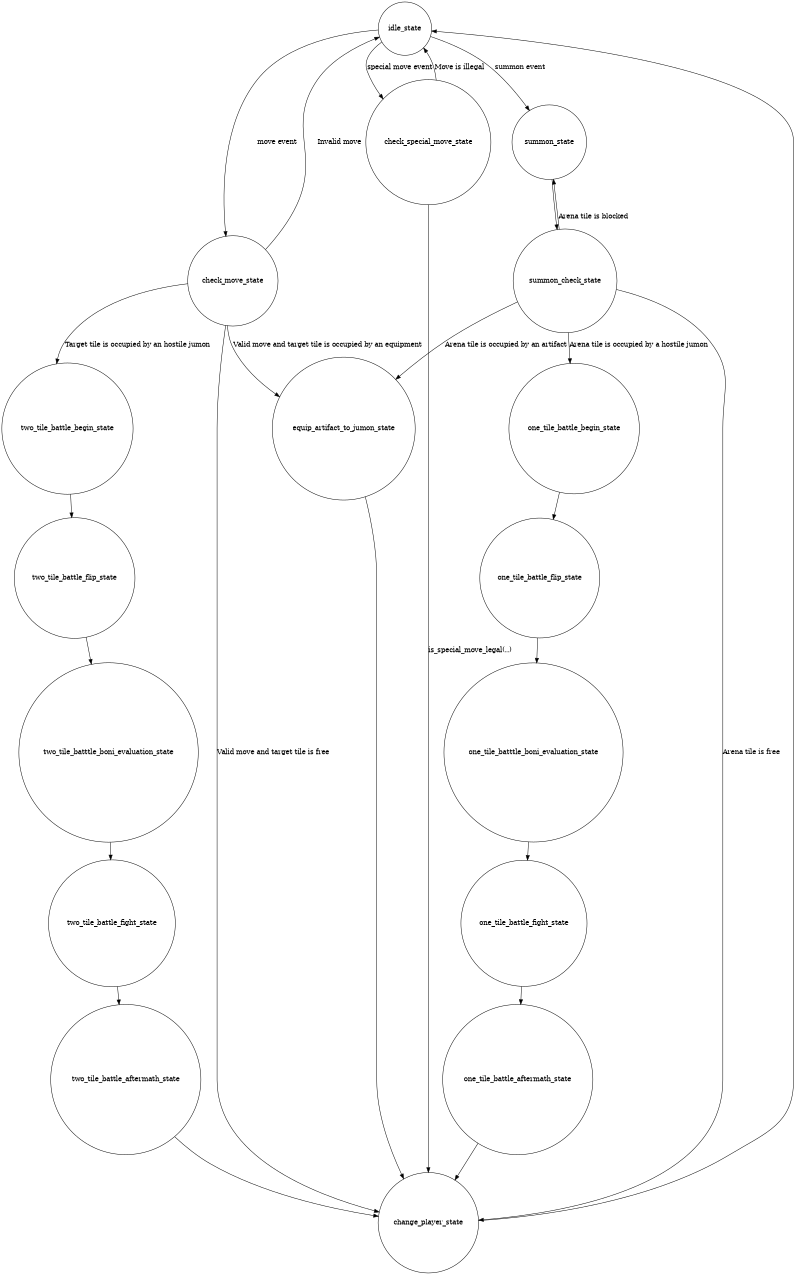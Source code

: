 digraph AkugaFSM {
	size="8.5"
	node [shape = circle]
	// Declare every existing state within the fsm
	idle_state
	summon_state
	check_move_state
	check_special_move_state
	summon_check_state
	change_player_state
	one_tile_battle_begin_state
	one_tile_battle_flip_state
	one_tile_batttle_boni_evaluation_state
	one_tile_battle_fight_state
	one_tile_battle_aftermath_state
	two_tile_battle_begin_state
	two_tile_battle_flip_state
	two_tile_batttle_boni_evaluation_state
	two_tile_battle_fight_state
	two_tile_battle_aftermath_state
	equip_artifact_to_jumon_state

	// Change player state
	change_player_state -> idle_state

	// Idle state
	idle_state -> summon_state [label="summon event"];
	idle_state -> check_move_state [label="move event"];
	idle_state -> check_special_move_state [label="special move event"];

	// Summon State
	summon_state -> summon_check_state
	
	// Summon check state
	summon_check_state -> change_player_state[label="Arena tile is free"]
	summon_check_state -> summon_state[label="Arena tile is blocked"]
	summon_check_state -> one_tile_battle_begin_state[label="Arena tile is occupied by a hostile jumon"]
	summon_check_state -> equip_artifact_to_jumon_state[label="Arena tile is occupied by an artifact"]

	// Check move state
	check_move_state -> idle_state[label="Invalid move"]
	check_move_state -> change_player_state[label="Valid move and target tile is free"]
	check_move_state -> two_tile_battle_begin_state[label="Target tile is occupied by an hostile jumon"]
	check_move_state -> equip_artifact_to_jumon_state[label="Valid move and target tile is occupied by an equipment"]

	// Check special move state
	check_special_move_state -> change_player_state[label="is_special_move_legal(..)"]
	check_special_move_state -> idle_state[label="Move is illegal"]

	// One tile battle states
	one_tile_battle_begin_state -> one_tile_battle_flip_state
	one_tile_battle_flip_state -> one_tile_batttle_boni_evaluation_state
	one_tile_batttle_boni_evaluation_state -> one_tile_battle_fight_state
	one_tile_battle_fight_state -> one_tile_battle_aftermath_state
	one_tile_battle_aftermath_state -> change_player_state

	// One tile battle states
	two_tile_battle_begin_state -> two_tile_battle_flip_state
	two_tile_battle_flip_state -> two_tile_batttle_boni_evaluation_state
	two_tile_batttle_boni_evaluation_state -> two_tile_battle_fight_state
	two_tile_battle_fight_state -> two_tile_battle_aftermath_state
	two_tile_battle_aftermath_state -> change_player_state

	//Equip artifact to jumon state
	equip_artifact_to_jumon_state -> change_player_state
}

